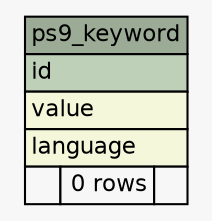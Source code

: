 // dot 2.26.3 on Linux 3.2.0-2-amd64
// SchemaSpy rev 590
digraph "ps9_keyword" {
  graph [
    rankdir="RL"
    bgcolor="#f7f7f7"
    nodesep="0.18"
    ranksep="0.46"
    fontname="Helvetica"
    fontsize="11"
  ];
  node [
    fontname="Helvetica"
    fontsize="11"
    shape="plaintext"
  ];
  edge [
    arrowsize="0.8"
  ];
  "ps9_keyword" [
    label=<
    <TABLE BORDER="0" CELLBORDER="1" CELLSPACING="0" BGCOLOR="#ffffff">
      <TR><TD COLSPAN="3" BGCOLOR="#9bab96" ALIGN="CENTER">ps9_keyword</TD></TR>
      <TR><TD PORT="id" COLSPAN="3" BGCOLOR="#bed1b8" ALIGN="LEFT">id</TD></TR>
      <TR><TD PORT="value" COLSPAN="3" BGCOLOR="#f4f7da" ALIGN="LEFT">value</TD></TR>
      <TR><TD PORT="language" COLSPAN="3" BGCOLOR="#f4f7da" ALIGN="LEFT">language</TD></TR>
      <TR><TD ALIGN="LEFT" BGCOLOR="#f7f7f7">  </TD><TD ALIGN="RIGHT" BGCOLOR="#f7f7f7">0 rows</TD><TD ALIGN="RIGHT" BGCOLOR="#f7f7f7">  </TD></TR>
    </TABLE>>
    URL="tables/ps9_keyword.html"
    tooltip="ps9_keyword"
  ];
}
